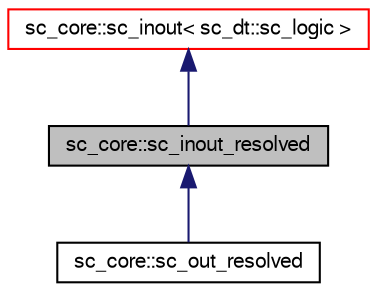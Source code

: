 digraph G
{
  edge [fontname="FreeSans",fontsize="10",labelfontname="FreeSans",labelfontsize="10"];
  node [fontname="FreeSans",fontsize="10",shape=record];
  Node1 [label="sc_core::sc_inout_resolved",height=0.2,width=0.4,color="black", fillcolor="grey75", style="filled" fontcolor="black"];
  Node2 -> Node1 [dir=back,color="midnightblue",fontsize="10",style="solid",fontname="FreeSans"];
  Node2 [label="sc_core::sc_inout\< sc_dt::sc_logic \>",height=0.2,width=0.4,color="red", fillcolor="white", style="filled",URL="$a00104.html"];
  Node1 -> Node3 [dir=back,color="midnightblue",fontsize="10",style="solid",fontname="FreeSans"];
  Node3 [label="sc_core::sc_out_resolved",height=0.2,width=0.4,color="black", fillcolor="white", style="filled",URL="$a00137.html"];
}

